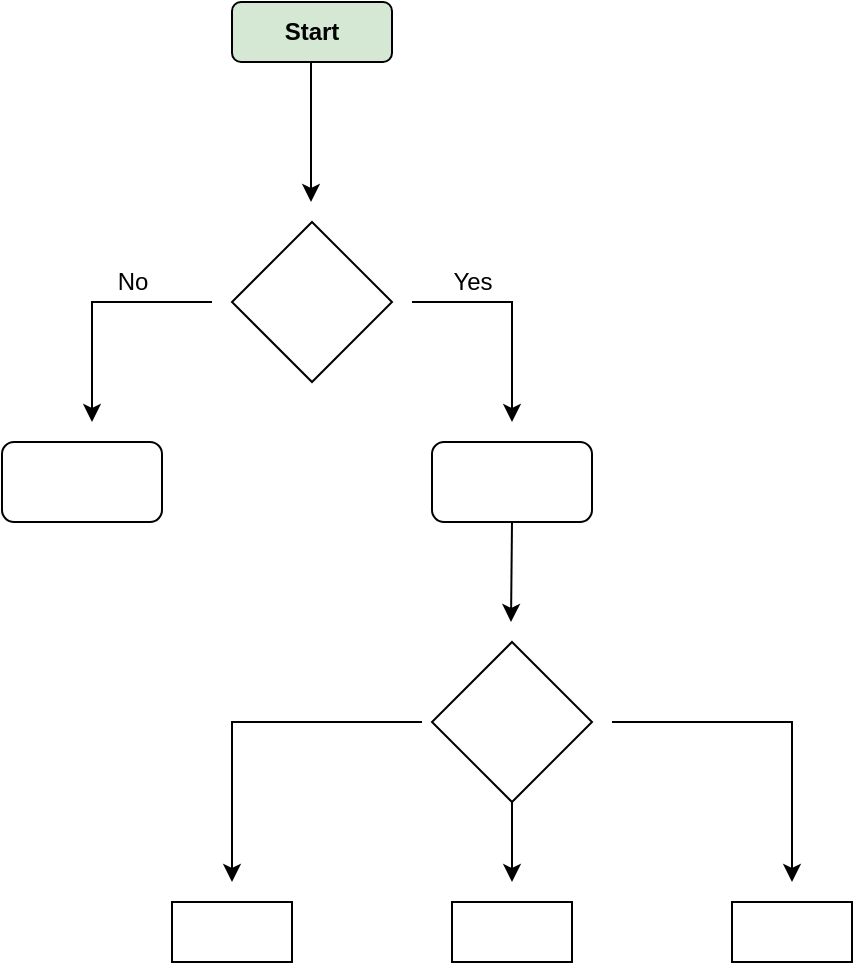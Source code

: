 <mxfile version="17.2.4" type="github"><diagram id="xhlEToih730gPGSlfhy6" name="Page-1"><mxGraphModel dx="1038" dy="588" grid="1" gridSize="10" guides="1" tooltips="1" connect="1" arrows="1" fold="1" page="1" pageScale="1" pageWidth="850" pageHeight="1100" math="0" shadow="0"><root><mxCell id="0"/><mxCell id="1" parent="0"/><mxCell id="UzjO2-OztkGzrQGq5j1c-1" value="" style="rhombus;whiteSpace=wrap;html=1;" vertex="1" parent="1"><mxGeometry x="360" y="430" width="80" height="80" as="geometry"/></mxCell><mxCell id="UzjO2-OztkGzrQGq5j1c-2" value="&lt;b&gt;Start&lt;/b&gt;" style="rounded=1;whiteSpace=wrap;html=1;fillColor=#D5E8D4;" vertex="1" parent="1"><mxGeometry x="360" y="320" width="80" height="30" as="geometry"/></mxCell><mxCell id="UzjO2-OztkGzrQGq5j1c-4" value="" style="endArrow=classic;html=1;rounded=0;" edge="1" parent="1"><mxGeometry width="50" height="50" relative="1" as="geometry"><mxPoint x="350" y="470" as="sourcePoint"/><mxPoint x="290" y="530" as="targetPoint"/><Array as="points"><mxPoint x="290" y="470"/></Array></mxGeometry></mxCell><mxCell id="UzjO2-OztkGzrQGq5j1c-6" value="" style="endArrow=classic;html=1;rounded=0;" edge="1" parent="1"><mxGeometry width="50" height="50" relative="1" as="geometry"><mxPoint x="399.5" y="350" as="sourcePoint"/><mxPoint x="399.5" y="420" as="targetPoint"/></mxGeometry></mxCell><mxCell id="UzjO2-OztkGzrQGq5j1c-7" value="" style="endArrow=classic;html=1;rounded=0;" edge="1" parent="1"><mxGeometry width="50" height="50" relative="1" as="geometry"><mxPoint x="450" y="470" as="sourcePoint"/><mxPoint x="500" y="530" as="targetPoint"/><Array as="points"><mxPoint x="500" y="470"/></Array></mxGeometry></mxCell><mxCell id="UzjO2-OztkGzrQGq5j1c-8" value="" style="rounded=1;whiteSpace=wrap;html=1;" vertex="1" parent="1"><mxGeometry x="460" y="540" width="80" height="40" as="geometry"/></mxCell><mxCell id="UzjO2-OztkGzrQGq5j1c-9" value="" style="rhombus;whiteSpace=wrap;html=1;" vertex="1" parent="1"><mxGeometry x="460" y="640" width="80" height="80" as="geometry"/></mxCell><mxCell id="UzjO2-OztkGzrQGq5j1c-10" value="" style="endArrow=classic;html=1;rounded=0;" edge="1" parent="1"><mxGeometry width="50" height="50" relative="1" as="geometry"><mxPoint x="455" y="680" as="sourcePoint"/><mxPoint x="360" y="760" as="targetPoint"/><Array as="points"><mxPoint x="360" y="680"/></Array></mxGeometry></mxCell><mxCell id="UzjO2-OztkGzrQGq5j1c-11" value="" style="endArrow=classic;html=1;rounded=0;" edge="1" parent="1"><mxGeometry width="50" height="50" relative="1" as="geometry"><mxPoint x="500" y="580" as="sourcePoint"/><mxPoint x="499.5" y="630" as="targetPoint"/></mxGeometry></mxCell><mxCell id="UzjO2-OztkGzrQGq5j1c-12" value="" style="endArrow=classic;html=1;rounded=0;" edge="1" parent="1"><mxGeometry width="50" height="50" relative="1" as="geometry"><mxPoint x="550" y="680" as="sourcePoint"/><mxPoint x="640" y="760" as="targetPoint"/><Array as="points"><mxPoint x="640" y="680"/></Array></mxGeometry></mxCell><mxCell id="UzjO2-OztkGzrQGq5j1c-13" value="" style="endArrow=classic;html=1;rounded=0;" edge="1" parent="1"><mxGeometry width="50" height="50" relative="1" as="geometry"><mxPoint x="500" y="720" as="sourcePoint"/><mxPoint x="500" y="760" as="targetPoint"/></mxGeometry></mxCell><mxCell id="UzjO2-OztkGzrQGq5j1c-14" value="" style="rounded=0;whiteSpace=wrap;html=1;" vertex="1" parent="1"><mxGeometry x="330" y="770" width="60" height="30" as="geometry"/></mxCell><mxCell id="UzjO2-OztkGzrQGq5j1c-15" value="" style="rounded=0;whiteSpace=wrap;html=1;" vertex="1" parent="1"><mxGeometry x="470" y="770" width="60" height="30" as="geometry"/></mxCell><mxCell id="UzjO2-OztkGzrQGq5j1c-16" value="" style="rounded=0;whiteSpace=wrap;html=1;" vertex="1" parent="1"><mxGeometry x="610" y="770" width="60" height="30" as="geometry"/></mxCell><mxCell id="UzjO2-OztkGzrQGq5j1c-17" value="Yes" style="text;html=1;align=center;verticalAlign=middle;resizable=0;points=[];autosize=1;strokeColor=none;fillColor=none;" vertex="1" parent="1"><mxGeometry x="460" y="450" width="40" height="20" as="geometry"/></mxCell><mxCell id="UzjO2-OztkGzrQGq5j1c-18" value="No" style="text;html=1;align=center;verticalAlign=middle;resizable=0;points=[];autosize=1;strokeColor=none;fillColor=none;" vertex="1" parent="1"><mxGeometry x="295" y="450" width="30" height="20" as="geometry"/></mxCell><mxCell id="UzjO2-OztkGzrQGq5j1c-19" value="" style="rounded=1;whiteSpace=wrap;html=1;" vertex="1" parent="1"><mxGeometry x="245" y="540" width="80" height="40" as="geometry"/></mxCell></root></mxGraphModel></diagram></mxfile>